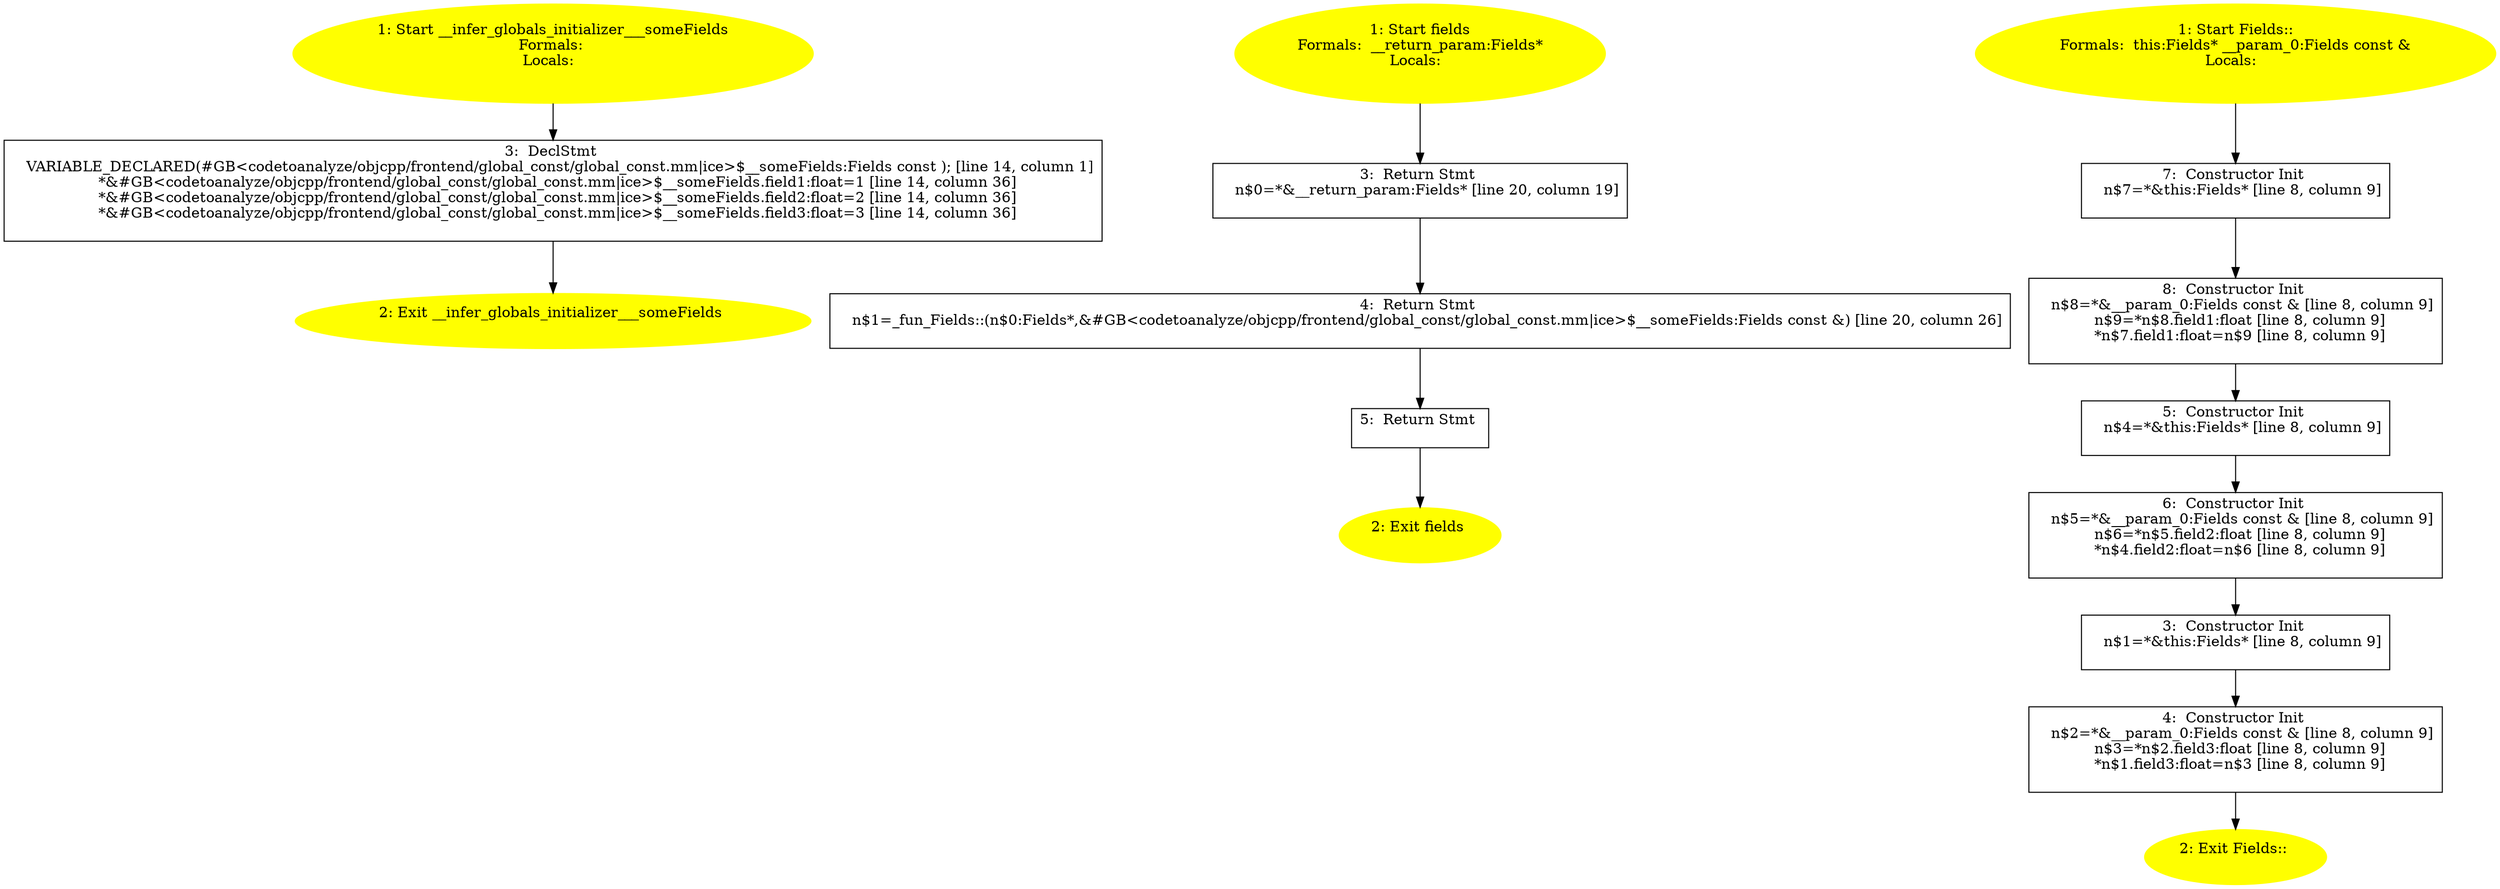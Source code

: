 /* @generated */
digraph cfg {
"__infer_globals_initializer___someFields#305cac08d8197bd145f7f55cc8a06d16.794b83eea8b5794c71808060b1f3b5c7_1" [label="1: Start __infer_globals_initializer___someFields\nFormals: \nLocals:  \n  " color=yellow style=filled]
	

	 "__infer_globals_initializer___someFields#305cac08d8197bd145f7f55cc8a06d16.794b83eea8b5794c71808060b1f3b5c7_1" -> "__infer_globals_initializer___someFields#305cac08d8197bd145f7f55cc8a06d16.794b83eea8b5794c71808060b1f3b5c7_3" ;
"__infer_globals_initializer___someFields#305cac08d8197bd145f7f55cc8a06d16.794b83eea8b5794c71808060b1f3b5c7_2" [label="2: Exit __infer_globals_initializer___someFields \n  " color=yellow style=filled]
	

"__infer_globals_initializer___someFields#305cac08d8197bd145f7f55cc8a06d16.794b83eea8b5794c71808060b1f3b5c7_3" [label="3:  DeclStmt \n   VARIABLE_DECLARED(#GB<codetoanalyze/objcpp/frontend/global_const/global_const.mm|ice>$__someFields:Fields const ); [line 14, column 1]\n  *&#GB<codetoanalyze/objcpp/frontend/global_const/global_const.mm|ice>$__someFields.field1:float=1 [line 14, column 36]\n  *&#GB<codetoanalyze/objcpp/frontend/global_const/global_const.mm|ice>$__someFields.field2:float=2 [line 14, column 36]\n  *&#GB<codetoanalyze/objcpp/frontend/global_const/global_const.mm|ice>$__someFields.field3:float=3 [line 14, column 36]\n " shape="box"]
	

	 "__infer_globals_initializer___someFields#305cac08d8197bd145f7f55cc8a06d16.794b83eea8b5794c71808060b1f3b5c7_3" -> "__infer_globals_initializer___someFields#305cac08d8197bd145f7f55cc8a06d16.794b83eea8b5794c71808060b1f3b5c7_2" ;
"fields(class Fields)#3037629886785813687.ade89225d198ce505301d5cdffda48f1_1" [label="1: Start fields\nFormals:  __return_param:Fields*\nLocals:  \n  " color=yellow style=filled]
	

	 "fields(class Fields)#3037629886785813687.ade89225d198ce505301d5cdffda48f1_1" -> "fields(class Fields)#3037629886785813687.ade89225d198ce505301d5cdffda48f1_3" ;
"fields(class Fields)#3037629886785813687.ade89225d198ce505301d5cdffda48f1_2" [label="2: Exit fields \n  " color=yellow style=filled]
	

"fields(class Fields)#3037629886785813687.ade89225d198ce505301d5cdffda48f1_3" [label="3:  Return Stmt \n   n$0=*&__return_param:Fields* [line 20, column 19]\n " shape="box"]
	

	 "fields(class Fields)#3037629886785813687.ade89225d198ce505301d5cdffda48f1_3" -> "fields(class Fields)#3037629886785813687.ade89225d198ce505301d5cdffda48f1_4" ;
"fields(class Fields)#3037629886785813687.ade89225d198ce505301d5cdffda48f1_4" [label="4:  Return Stmt \n   n$1=_fun_Fields::(n$0:Fields*,&#GB<codetoanalyze/objcpp/frontend/global_const/global_const.mm|ice>$__someFields:Fields const &) [line 20, column 26]\n " shape="box"]
	

	 "fields(class Fields)#3037629886785813687.ade89225d198ce505301d5cdffda48f1_4" -> "fields(class Fields)#3037629886785813687.ade89225d198ce505301d5cdffda48f1_5" ;
"fields(class Fields)#3037629886785813687.ade89225d198ce505301d5cdffda48f1_5" [label="5:  Return Stmt \n  " shape="box"]
	

	 "fields(class Fields)#3037629886785813687.ade89225d198ce505301d5cdffda48f1_5" -> "fields(class Fields)#3037629886785813687.ade89225d198ce505301d5cdffda48f1_2" ;
"#Fields#{16890255804685749094}.692e9ce251bc67b6be7e3b0915242b14_1" [label="1: Start Fields::\nFormals:  this:Fields* __param_0:Fields const &\nLocals:  \n  " color=yellow style=filled]
	

	 "#Fields#{16890255804685749094}.692e9ce251bc67b6be7e3b0915242b14_1" -> "#Fields#{16890255804685749094}.692e9ce251bc67b6be7e3b0915242b14_7" ;
"#Fields#{16890255804685749094}.692e9ce251bc67b6be7e3b0915242b14_2" [label="2: Exit Fields:: \n  " color=yellow style=filled]
	

"#Fields#{16890255804685749094}.692e9ce251bc67b6be7e3b0915242b14_3" [label="3:  Constructor Init \n   n$1=*&this:Fields* [line 8, column 9]\n " shape="box"]
	

	 "#Fields#{16890255804685749094}.692e9ce251bc67b6be7e3b0915242b14_3" -> "#Fields#{16890255804685749094}.692e9ce251bc67b6be7e3b0915242b14_4" ;
"#Fields#{16890255804685749094}.692e9ce251bc67b6be7e3b0915242b14_4" [label="4:  Constructor Init \n   n$2=*&__param_0:Fields const & [line 8, column 9]\n  n$3=*n$2.field3:float [line 8, column 9]\n  *n$1.field3:float=n$3 [line 8, column 9]\n " shape="box"]
	

	 "#Fields#{16890255804685749094}.692e9ce251bc67b6be7e3b0915242b14_4" -> "#Fields#{16890255804685749094}.692e9ce251bc67b6be7e3b0915242b14_2" ;
"#Fields#{16890255804685749094}.692e9ce251bc67b6be7e3b0915242b14_5" [label="5:  Constructor Init \n   n$4=*&this:Fields* [line 8, column 9]\n " shape="box"]
	

	 "#Fields#{16890255804685749094}.692e9ce251bc67b6be7e3b0915242b14_5" -> "#Fields#{16890255804685749094}.692e9ce251bc67b6be7e3b0915242b14_6" ;
"#Fields#{16890255804685749094}.692e9ce251bc67b6be7e3b0915242b14_6" [label="6:  Constructor Init \n   n$5=*&__param_0:Fields const & [line 8, column 9]\n  n$6=*n$5.field2:float [line 8, column 9]\n  *n$4.field2:float=n$6 [line 8, column 9]\n " shape="box"]
	

	 "#Fields#{16890255804685749094}.692e9ce251bc67b6be7e3b0915242b14_6" -> "#Fields#{16890255804685749094}.692e9ce251bc67b6be7e3b0915242b14_3" ;
"#Fields#{16890255804685749094}.692e9ce251bc67b6be7e3b0915242b14_7" [label="7:  Constructor Init \n   n$7=*&this:Fields* [line 8, column 9]\n " shape="box"]
	

	 "#Fields#{16890255804685749094}.692e9ce251bc67b6be7e3b0915242b14_7" -> "#Fields#{16890255804685749094}.692e9ce251bc67b6be7e3b0915242b14_8" ;
"#Fields#{16890255804685749094}.692e9ce251bc67b6be7e3b0915242b14_8" [label="8:  Constructor Init \n   n$8=*&__param_0:Fields const & [line 8, column 9]\n  n$9=*n$8.field1:float [line 8, column 9]\n  *n$7.field1:float=n$9 [line 8, column 9]\n " shape="box"]
	

	 "#Fields#{16890255804685749094}.692e9ce251bc67b6be7e3b0915242b14_8" -> "#Fields#{16890255804685749094}.692e9ce251bc67b6be7e3b0915242b14_5" ;
}

